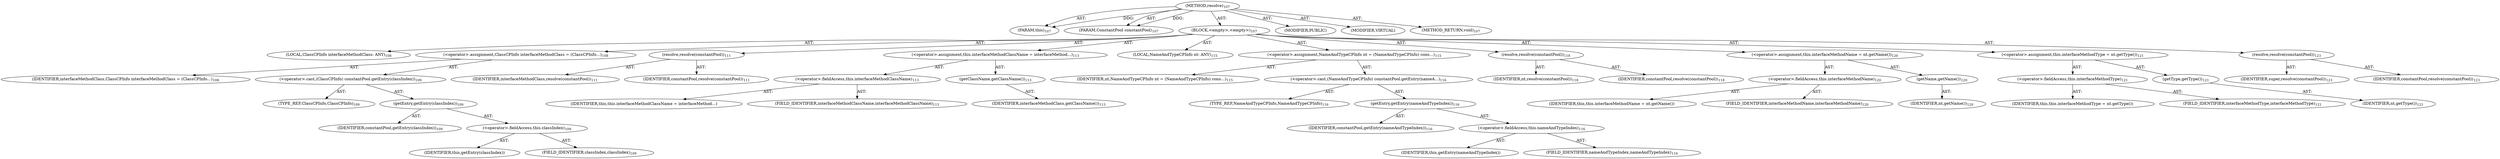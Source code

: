 digraph "resolve" {  
"111669149698" [label = <(METHOD,resolve)<SUB>107</SUB>> ]
"115964116996" [label = <(PARAM,this)<SUB>107</SUB>> ]
"115964116997" [label = <(PARAM,ConstantPool constantPool)<SUB>107</SUB>> ]
"25769803778" [label = <(BLOCK,&lt;empty&gt;,&lt;empty&gt;)<SUB>107</SUB>> ]
"94489280512" [label = <(LOCAL,ClassCPInfo interfaceMethodClass: ANY)<SUB>108</SUB>> ]
"30064771079" [label = <(&lt;operator&gt;.assignment,ClassCPInfo interfaceMethodClass = (ClassCPInfo...)<SUB>108</SUB>> ]
"68719476743" [label = <(IDENTIFIER,interfaceMethodClass,ClassCPInfo interfaceMethodClass = (ClassCPInfo...)<SUB>108</SUB>> ]
"30064771080" [label = <(&lt;operator&gt;.cast,(ClassCPInfo) constantPool.getEntry(classIndex))<SUB>109</SUB>> ]
"180388626432" [label = <(TYPE_REF,ClassCPInfo,ClassCPInfo)<SUB>109</SUB>> ]
"30064771081" [label = <(getEntry,getEntry(classIndex))<SUB>109</SUB>> ]
"68719476744" [label = <(IDENTIFIER,constantPool,getEntry(classIndex))<SUB>109</SUB>> ]
"30064771082" [label = <(&lt;operator&gt;.fieldAccess,this.classIndex)<SUB>109</SUB>> ]
"68719476745" [label = <(IDENTIFIER,this,getEntry(classIndex))> ]
"55834574850" [label = <(FIELD_IDENTIFIER,classIndex,classIndex)<SUB>109</SUB>> ]
"30064771083" [label = <(resolve,resolve(constantPool))<SUB>111</SUB>> ]
"68719476746" [label = <(IDENTIFIER,interfaceMethodClass,resolve(constantPool))<SUB>111</SUB>> ]
"68719476747" [label = <(IDENTIFIER,constantPool,resolve(constantPool))<SUB>111</SUB>> ]
"30064771084" [label = <(&lt;operator&gt;.assignment,this.interfaceMethodClassName = interfaceMethod...)<SUB>113</SUB>> ]
"30064771085" [label = <(&lt;operator&gt;.fieldAccess,this.interfaceMethodClassName)<SUB>113</SUB>> ]
"68719476748" [label = <(IDENTIFIER,this,this.interfaceMethodClassName = interfaceMethod...)> ]
"55834574851" [label = <(FIELD_IDENTIFIER,interfaceMethodClassName,interfaceMethodClassName)<SUB>113</SUB>> ]
"30064771086" [label = <(getClassName,getClassName())<SUB>113</SUB>> ]
"68719476749" [label = <(IDENTIFIER,interfaceMethodClass,getClassName())<SUB>113</SUB>> ]
"94489280513" [label = <(LOCAL,NameAndTypeCPInfo nt: ANY)<SUB>115</SUB>> ]
"30064771087" [label = <(&lt;operator&gt;.assignment,NameAndTypeCPInfo nt = (NameAndTypeCPInfo) cons...)<SUB>115</SUB>> ]
"68719476750" [label = <(IDENTIFIER,nt,NameAndTypeCPInfo nt = (NameAndTypeCPInfo) cons...)<SUB>115</SUB>> ]
"30064771088" [label = <(&lt;operator&gt;.cast,(NameAndTypeCPInfo) constantPool.getEntry(nameA...)<SUB>116</SUB>> ]
"180388626433" [label = <(TYPE_REF,NameAndTypeCPInfo,NameAndTypeCPInfo)<SUB>116</SUB>> ]
"30064771089" [label = <(getEntry,getEntry(nameAndTypeIndex))<SUB>116</SUB>> ]
"68719476751" [label = <(IDENTIFIER,constantPool,getEntry(nameAndTypeIndex))<SUB>116</SUB>> ]
"30064771090" [label = <(&lt;operator&gt;.fieldAccess,this.nameAndTypeIndex)<SUB>116</SUB>> ]
"68719476752" [label = <(IDENTIFIER,this,getEntry(nameAndTypeIndex))> ]
"55834574852" [label = <(FIELD_IDENTIFIER,nameAndTypeIndex,nameAndTypeIndex)<SUB>116</SUB>> ]
"30064771091" [label = <(resolve,resolve(constantPool))<SUB>118</SUB>> ]
"68719476753" [label = <(IDENTIFIER,nt,resolve(constantPool))<SUB>118</SUB>> ]
"68719476754" [label = <(IDENTIFIER,constantPool,resolve(constantPool))<SUB>118</SUB>> ]
"30064771092" [label = <(&lt;operator&gt;.assignment,this.interfaceMethodName = nt.getName())<SUB>120</SUB>> ]
"30064771093" [label = <(&lt;operator&gt;.fieldAccess,this.interfaceMethodName)<SUB>120</SUB>> ]
"68719476755" [label = <(IDENTIFIER,this,this.interfaceMethodName = nt.getName())> ]
"55834574853" [label = <(FIELD_IDENTIFIER,interfaceMethodName,interfaceMethodName)<SUB>120</SUB>> ]
"30064771094" [label = <(getName,getName())<SUB>120</SUB>> ]
"68719476756" [label = <(IDENTIFIER,nt,getName())<SUB>120</SUB>> ]
"30064771095" [label = <(&lt;operator&gt;.assignment,this.interfaceMethodType = nt.getType())<SUB>121</SUB>> ]
"30064771096" [label = <(&lt;operator&gt;.fieldAccess,this.interfaceMethodType)<SUB>121</SUB>> ]
"68719476757" [label = <(IDENTIFIER,this,this.interfaceMethodType = nt.getType())> ]
"55834574854" [label = <(FIELD_IDENTIFIER,interfaceMethodType,interfaceMethodType)<SUB>121</SUB>> ]
"30064771097" [label = <(getType,getType())<SUB>121</SUB>> ]
"68719476758" [label = <(IDENTIFIER,nt,getType())<SUB>121</SUB>> ]
"30064771098" [label = <(resolve,resolve(constantPool))<SUB>123</SUB>> ]
"68719476759" [label = <(IDENTIFIER,super,resolve(constantPool))<SUB>123</SUB>> ]
"68719476760" [label = <(IDENTIFIER,constantPool,resolve(constantPool))<SUB>123</SUB>> ]
"133143986185" [label = <(MODIFIER,PUBLIC)> ]
"133143986186" [label = <(MODIFIER,VIRTUAL)> ]
"128849018882" [label = <(METHOD_RETURN,void)<SUB>107</SUB>> ]
  "111669149698" -> "115964116996"  [ label = "AST: "] 
  "111669149698" -> "115964116997"  [ label = "AST: "] 
  "111669149698" -> "25769803778"  [ label = "AST: "] 
  "111669149698" -> "133143986185"  [ label = "AST: "] 
  "111669149698" -> "133143986186"  [ label = "AST: "] 
  "111669149698" -> "128849018882"  [ label = "AST: "] 
  "25769803778" -> "94489280512"  [ label = "AST: "] 
  "25769803778" -> "30064771079"  [ label = "AST: "] 
  "25769803778" -> "30064771083"  [ label = "AST: "] 
  "25769803778" -> "30064771084"  [ label = "AST: "] 
  "25769803778" -> "94489280513"  [ label = "AST: "] 
  "25769803778" -> "30064771087"  [ label = "AST: "] 
  "25769803778" -> "30064771091"  [ label = "AST: "] 
  "25769803778" -> "30064771092"  [ label = "AST: "] 
  "25769803778" -> "30064771095"  [ label = "AST: "] 
  "25769803778" -> "30064771098"  [ label = "AST: "] 
  "30064771079" -> "68719476743"  [ label = "AST: "] 
  "30064771079" -> "30064771080"  [ label = "AST: "] 
  "30064771080" -> "180388626432"  [ label = "AST: "] 
  "30064771080" -> "30064771081"  [ label = "AST: "] 
  "30064771081" -> "68719476744"  [ label = "AST: "] 
  "30064771081" -> "30064771082"  [ label = "AST: "] 
  "30064771082" -> "68719476745"  [ label = "AST: "] 
  "30064771082" -> "55834574850"  [ label = "AST: "] 
  "30064771083" -> "68719476746"  [ label = "AST: "] 
  "30064771083" -> "68719476747"  [ label = "AST: "] 
  "30064771084" -> "30064771085"  [ label = "AST: "] 
  "30064771084" -> "30064771086"  [ label = "AST: "] 
  "30064771085" -> "68719476748"  [ label = "AST: "] 
  "30064771085" -> "55834574851"  [ label = "AST: "] 
  "30064771086" -> "68719476749"  [ label = "AST: "] 
  "30064771087" -> "68719476750"  [ label = "AST: "] 
  "30064771087" -> "30064771088"  [ label = "AST: "] 
  "30064771088" -> "180388626433"  [ label = "AST: "] 
  "30064771088" -> "30064771089"  [ label = "AST: "] 
  "30064771089" -> "68719476751"  [ label = "AST: "] 
  "30064771089" -> "30064771090"  [ label = "AST: "] 
  "30064771090" -> "68719476752"  [ label = "AST: "] 
  "30064771090" -> "55834574852"  [ label = "AST: "] 
  "30064771091" -> "68719476753"  [ label = "AST: "] 
  "30064771091" -> "68719476754"  [ label = "AST: "] 
  "30064771092" -> "30064771093"  [ label = "AST: "] 
  "30064771092" -> "30064771094"  [ label = "AST: "] 
  "30064771093" -> "68719476755"  [ label = "AST: "] 
  "30064771093" -> "55834574853"  [ label = "AST: "] 
  "30064771094" -> "68719476756"  [ label = "AST: "] 
  "30064771095" -> "30064771096"  [ label = "AST: "] 
  "30064771095" -> "30064771097"  [ label = "AST: "] 
  "30064771096" -> "68719476757"  [ label = "AST: "] 
  "30064771096" -> "55834574854"  [ label = "AST: "] 
  "30064771097" -> "68719476758"  [ label = "AST: "] 
  "30064771098" -> "68719476759"  [ label = "AST: "] 
  "30064771098" -> "68719476760"  [ label = "AST: "] 
  "111669149698" -> "115964116996"  [ label = "DDG: "] 
  "111669149698" -> "115964116997"  [ label = "DDG: "] 
}
